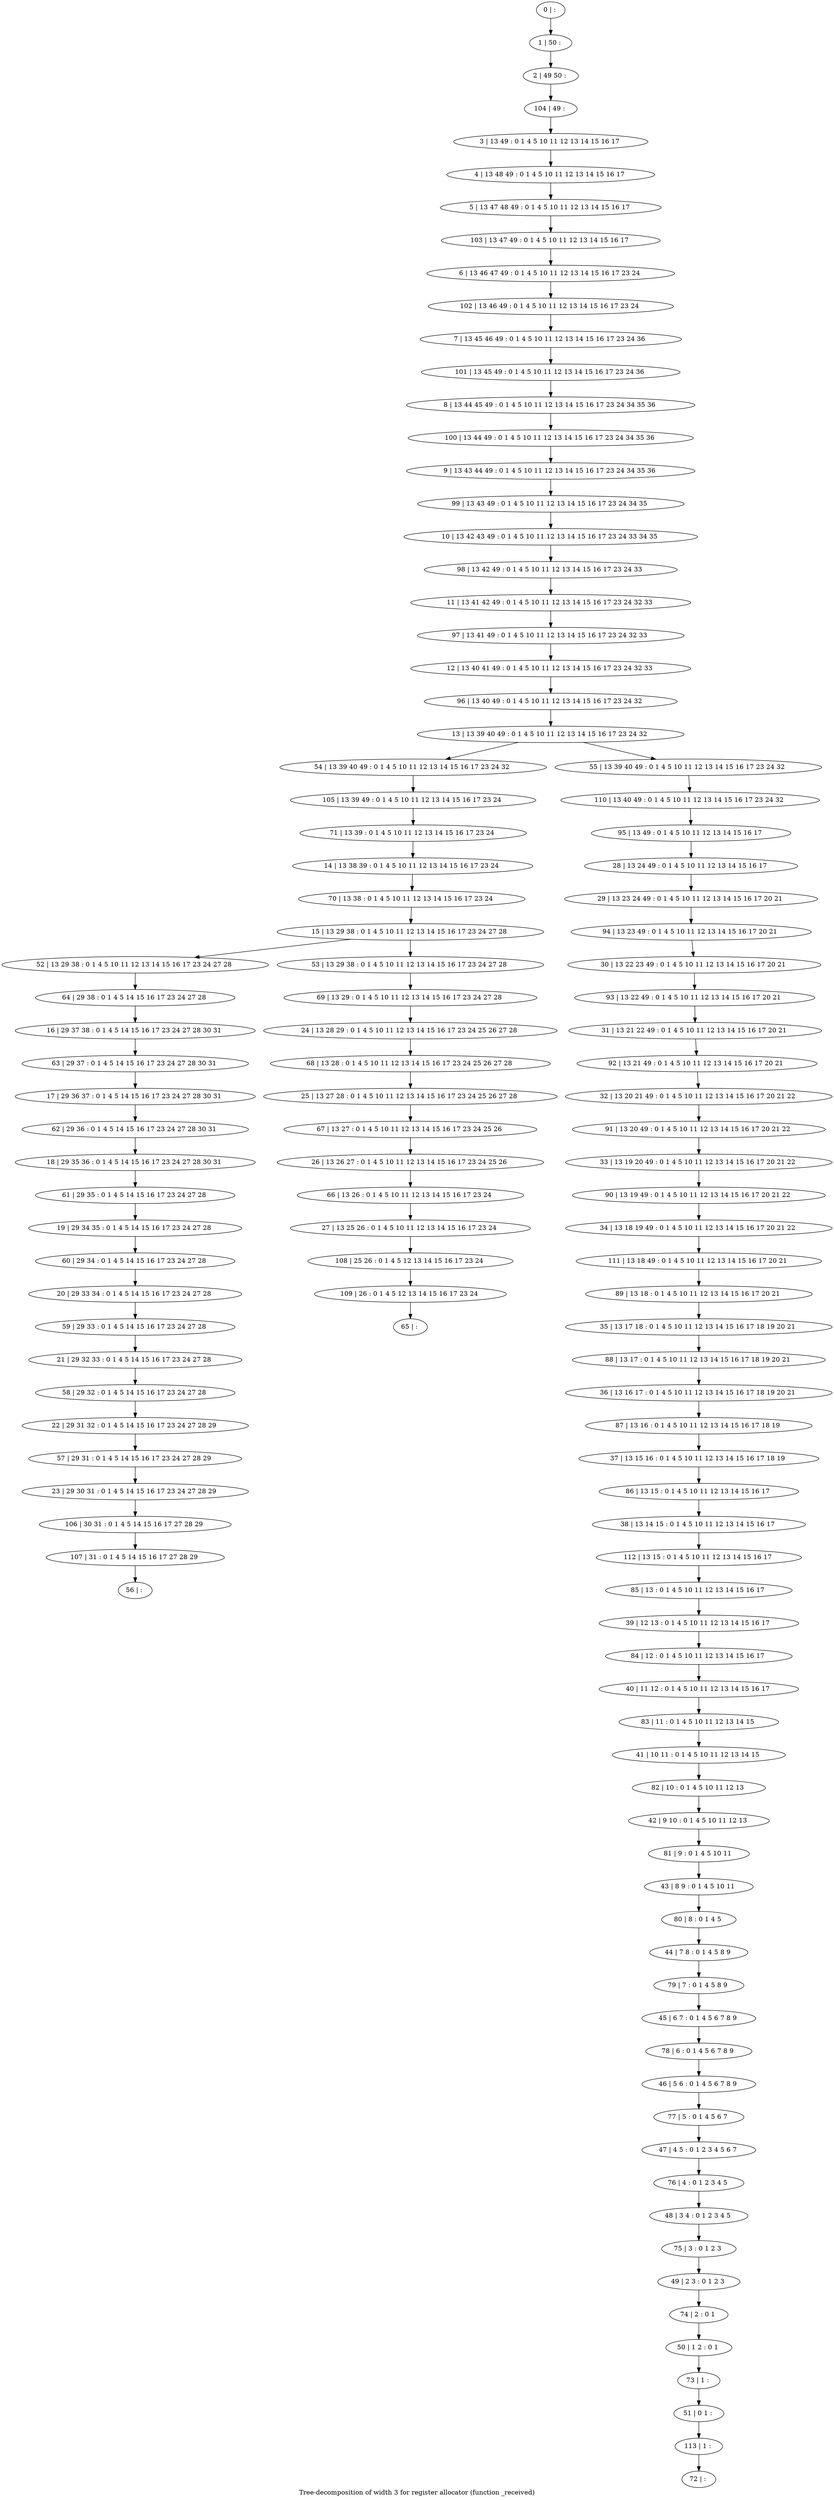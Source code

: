 digraph G {
graph [label="Tree-decomposition of width 3 for register allocator (function _received)"]
0[label="0 | : "];
1[label="1 | 50 : "];
2[label="2 | 49 50 : "];
3[label="3 | 13 49 : 0 1 4 5 10 11 12 13 14 15 16 17 "];
4[label="4 | 13 48 49 : 0 1 4 5 10 11 12 13 14 15 16 17 "];
5[label="5 | 13 47 48 49 : 0 1 4 5 10 11 12 13 14 15 16 17 "];
6[label="6 | 13 46 47 49 : 0 1 4 5 10 11 12 13 14 15 16 17 23 24 "];
7[label="7 | 13 45 46 49 : 0 1 4 5 10 11 12 13 14 15 16 17 23 24 36 "];
8[label="8 | 13 44 45 49 : 0 1 4 5 10 11 12 13 14 15 16 17 23 24 34 35 36 "];
9[label="9 | 13 43 44 49 : 0 1 4 5 10 11 12 13 14 15 16 17 23 24 34 35 36 "];
10[label="10 | 13 42 43 49 : 0 1 4 5 10 11 12 13 14 15 16 17 23 24 33 34 35 "];
11[label="11 | 13 41 42 49 : 0 1 4 5 10 11 12 13 14 15 16 17 23 24 32 33 "];
12[label="12 | 13 40 41 49 : 0 1 4 5 10 11 12 13 14 15 16 17 23 24 32 33 "];
13[label="13 | 13 39 40 49 : 0 1 4 5 10 11 12 13 14 15 16 17 23 24 32 "];
14[label="14 | 13 38 39 : 0 1 4 5 10 11 12 13 14 15 16 17 23 24 "];
15[label="15 | 13 29 38 : 0 1 4 5 10 11 12 13 14 15 16 17 23 24 27 28 "];
16[label="16 | 29 37 38 : 0 1 4 5 14 15 16 17 23 24 27 28 30 31 "];
17[label="17 | 29 36 37 : 0 1 4 5 14 15 16 17 23 24 27 28 30 31 "];
18[label="18 | 29 35 36 : 0 1 4 5 14 15 16 17 23 24 27 28 30 31 "];
19[label="19 | 29 34 35 : 0 1 4 5 14 15 16 17 23 24 27 28 "];
20[label="20 | 29 33 34 : 0 1 4 5 14 15 16 17 23 24 27 28 "];
21[label="21 | 29 32 33 : 0 1 4 5 14 15 16 17 23 24 27 28 "];
22[label="22 | 29 31 32 : 0 1 4 5 14 15 16 17 23 24 27 28 29 "];
23[label="23 | 29 30 31 : 0 1 4 5 14 15 16 17 23 24 27 28 29 "];
24[label="24 | 13 28 29 : 0 1 4 5 10 11 12 13 14 15 16 17 23 24 25 26 27 28 "];
25[label="25 | 13 27 28 : 0 1 4 5 10 11 12 13 14 15 16 17 23 24 25 26 27 28 "];
26[label="26 | 13 26 27 : 0 1 4 5 10 11 12 13 14 15 16 17 23 24 25 26 "];
27[label="27 | 13 25 26 : 0 1 4 5 10 11 12 13 14 15 16 17 23 24 "];
28[label="28 | 13 24 49 : 0 1 4 5 10 11 12 13 14 15 16 17 "];
29[label="29 | 13 23 24 49 : 0 1 4 5 10 11 12 13 14 15 16 17 20 21 "];
30[label="30 | 13 22 23 49 : 0 1 4 5 10 11 12 13 14 15 16 17 20 21 "];
31[label="31 | 13 21 22 49 : 0 1 4 5 10 11 12 13 14 15 16 17 20 21 "];
32[label="32 | 13 20 21 49 : 0 1 4 5 10 11 12 13 14 15 16 17 20 21 22 "];
33[label="33 | 13 19 20 49 : 0 1 4 5 10 11 12 13 14 15 16 17 20 21 22 "];
34[label="34 | 13 18 19 49 : 0 1 4 5 10 11 12 13 14 15 16 17 20 21 22 "];
35[label="35 | 13 17 18 : 0 1 4 5 10 11 12 13 14 15 16 17 18 19 20 21 "];
36[label="36 | 13 16 17 : 0 1 4 5 10 11 12 13 14 15 16 17 18 19 20 21 "];
37[label="37 | 13 15 16 : 0 1 4 5 10 11 12 13 14 15 16 17 18 19 "];
38[label="38 | 13 14 15 : 0 1 4 5 10 11 12 13 14 15 16 17 "];
39[label="39 | 12 13 : 0 1 4 5 10 11 12 13 14 15 16 17 "];
40[label="40 | 11 12 : 0 1 4 5 10 11 12 13 14 15 16 17 "];
41[label="41 | 10 11 : 0 1 4 5 10 11 12 13 14 15 "];
42[label="42 | 9 10 : 0 1 4 5 10 11 12 13 "];
43[label="43 | 8 9 : 0 1 4 5 10 11 "];
44[label="44 | 7 8 : 0 1 4 5 8 9 "];
45[label="45 | 6 7 : 0 1 4 5 6 7 8 9 "];
46[label="46 | 5 6 : 0 1 4 5 6 7 8 9 "];
47[label="47 | 4 5 : 0 1 2 3 4 5 6 7 "];
48[label="48 | 3 4 : 0 1 2 3 4 5 "];
49[label="49 | 2 3 : 0 1 2 3 "];
50[label="50 | 1 2 : 0 1 "];
51[label="51 | 0 1 : "];
52[label="52 | 13 29 38 : 0 1 4 5 10 11 12 13 14 15 16 17 23 24 27 28 "];
53[label="53 | 13 29 38 : 0 1 4 5 10 11 12 13 14 15 16 17 23 24 27 28 "];
54[label="54 | 13 39 40 49 : 0 1 4 5 10 11 12 13 14 15 16 17 23 24 32 "];
55[label="55 | 13 39 40 49 : 0 1 4 5 10 11 12 13 14 15 16 17 23 24 32 "];
56[label="56 | : "];
57[label="57 | 29 31 : 0 1 4 5 14 15 16 17 23 24 27 28 29 "];
58[label="58 | 29 32 : 0 1 4 5 14 15 16 17 23 24 27 28 "];
59[label="59 | 29 33 : 0 1 4 5 14 15 16 17 23 24 27 28 "];
60[label="60 | 29 34 : 0 1 4 5 14 15 16 17 23 24 27 28 "];
61[label="61 | 29 35 : 0 1 4 5 14 15 16 17 23 24 27 28 "];
62[label="62 | 29 36 : 0 1 4 5 14 15 16 17 23 24 27 28 30 31 "];
63[label="63 | 29 37 : 0 1 4 5 14 15 16 17 23 24 27 28 30 31 "];
64[label="64 | 29 38 : 0 1 4 5 14 15 16 17 23 24 27 28 "];
65[label="65 | : "];
66[label="66 | 13 26 : 0 1 4 5 10 11 12 13 14 15 16 17 23 24 "];
67[label="67 | 13 27 : 0 1 4 5 10 11 12 13 14 15 16 17 23 24 25 26 "];
68[label="68 | 13 28 : 0 1 4 5 10 11 12 13 14 15 16 17 23 24 25 26 27 28 "];
69[label="69 | 13 29 : 0 1 4 5 10 11 12 13 14 15 16 17 23 24 27 28 "];
70[label="70 | 13 38 : 0 1 4 5 10 11 12 13 14 15 16 17 23 24 "];
71[label="71 | 13 39 : 0 1 4 5 10 11 12 13 14 15 16 17 23 24 "];
72[label="72 | : "];
73[label="73 | 1 : "];
74[label="74 | 2 : 0 1 "];
75[label="75 | 3 : 0 1 2 3 "];
76[label="76 | 4 : 0 1 2 3 4 5 "];
77[label="77 | 5 : 0 1 4 5 6 7 "];
78[label="78 | 6 : 0 1 4 5 6 7 8 9 "];
79[label="79 | 7 : 0 1 4 5 8 9 "];
80[label="80 | 8 : 0 1 4 5 "];
81[label="81 | 9 : 0 1 4 5 10 11 "];
82[label="82 | 10 : 0 1 4 5 10 11 12 13 "];
83[label="83 | 11 : 0 1 4 5 10 11 12 13 14 15 "];
84[label="84 | 12 : 0 1 4 5 10 11 12 13 14 15 16 17 "];
85[label="85 | 13 : 0 1 4 5 10 11 12 13 14 15 16 17 "];
86[label="86 | 13 15 : 0 1 4 5 10 11 12 13 14 15 16 17 "];
87[label="87 | 13 16 : 0 1 4 5 10 11 12 13 14 15 16 17 18 19 "];
88[label="88 | 13 17 : 0 1 4 5 10 11 12 13 14 15 16 17 18 19 20 21 "];
89[label="89 | 13 18 : 0 1 4 5 10 11 12 13 14 15 16 17 20 21 "];
90[label="90 | 13 19 49 : 0 1 4 5 10 11 12 13 14 15 16 17 20 21 22 "];
91[label="91 | 13 20 49 : 0 1 4 5 10 11 12 13 14 15 16 17 20 21 22 "];
92[label="92 | 13 21 49 : 0 1 4 5 10 11 12 13 14 15 16 17 20 21 "];
93[label="93 | 13 22 49 : 0 1 4 5 10 11 12 13 14 15 16 17 20 21 "];
94[label="94 | 13 23 49 : 0 1 4 5 10 11 12 13 14 15 16 17 20 21 "];
95[label="95 | 13 49 : 0 1 4 5 10 11 12 13 14 15 16 17 "];
96[label="96 | 13 40 49 : 0 1 4 5 10 11 12 13 14 15 16 17 23 24 32 "];
97[label="97 | 13 41 49 : 0 1 4 5 10 11 12 13 14 15 16 17 23 24 32 33 "];
98[label="98 | 13 42 49 : 0 1 4 5 10 11 12 13 14 15 16 17 23 24 33 "];
99[label="99 | 13 43 49 : 0 1 4 5 10 11 12 13 14 15 16 17 23 24 34 35 "];
100[label="100 | 13 44 49 : 0 1 4 5 10 11 12 13 14 15 16 17 23 24 34 35 36 "];
101[label="101 | 13 45 49 : 0 1 4 5 10 11 12 13 14 15 16 17 23 24 36 "];
102[label="102 | 13 46 49 : 0 1 4 5 10 11 12 13 14 15 16 17 23 24 "];
103[label="103 | 13 47 49 : 0 1 4 5 10 11 12 13 14 15 16 17 "];
104[label="104 | 49 : "];
105[label="105 | 13 39 49 : 0 1 4 5 10 11 12 13 14 15 16 17 23 24 "];
106[label="106 | 30 31 : 0 1 4 5 14 15 16 17 27 28 29 "];
107[label="107 | 31 : 0 1 4 5 14 15 16 17 27 28 29 "];
108[label="108 | 25 26 : 0 1 4 5 12 13 14 15 16 17 23 24 "];
109[label="109 | 26 : 0 1 4 5 12 13 14 15 16 17 23 24 "];
110[label="110 | 13 40 49 : 0 1 4 5 10 11 12 13 14 15 16 17 23 24 32 "];
111[label="111 | 13 18 49 : 0 1 4 5 10 11 12 13 14 15 16 17 20 21 "];
112[label="112 | 13 15 : 0 1 4 5 10 11 12 13 14 15 16 17 "];
113[label="113 | 1 : "];
0->1 ;
1->2 ;
3->4 ;
4->5 ;
28->29 ;
15->52 ;
15->53 ;
13->54 ;
13->55 ;
57->23 ;
22->57 ;
58->22 ;
21->58 ;
59->21 ;
20->59 ;
60->20 ;
19->60 ;
61->19 ;
18->61 ;
62->18 ;
17->62 ;
63->17 ;
16->63 ;
64->16 ;
52->64 ;
66->27 ;
26->66 ;
67->26 ;
25->67 ;
68->25 ;
24->68 ;
69->24 ;
53->69 ;
70->15 ;
14->70 ;
71->14 ;
73->51 ;
50->73 ;
74->50 ;
49->74 ;
75->49 ;
48->75 ;
76->48 ;
47->76 ;
77->47 ;
46->77 ;
78->46 ;
45->78 ;
79->45 ;
44->79 ;
80->44 ;
43->80 ;
81->43 ;
42->81 ;
82->42 ;
41->82 ;
83->41 ;
40->83 ;
84->40 ;
39->84 ;
85->39 ;
86->38 ;
37->86 ;
87->37 ;
36->87 ;
88->36 ;
35->88 ;
89->35 ;
90->34 ;
33->90 ;
91->33 ;
32->91 ;
92->32 ;
31->92 ;
93->31 ;
30->93 ;
94->30 ;
29->94 ;
95->28 ;
96->13 ;
12->96 ;
97->12 ;
11->97 ;
98->11 ;
10->98 ;
99->10 ;
9->99 ;
100->9 ;
8->100 ;
101->8 ;
7->101 ;
102->7 ;
6->102 ;
103->6 ;
5->103 ;
104->3 ;
2->104 ;
105->71 ;
54->105 ;
23->106 ;
107->56 ;
106->107 ;
27->108 ;
109->65 ;
108->109 ;
110->95 ;
55->110 ;
111->89 ;
34->111 ;
112->85 ;
38->112 ;
113->72 ;
51->113 ;
}
